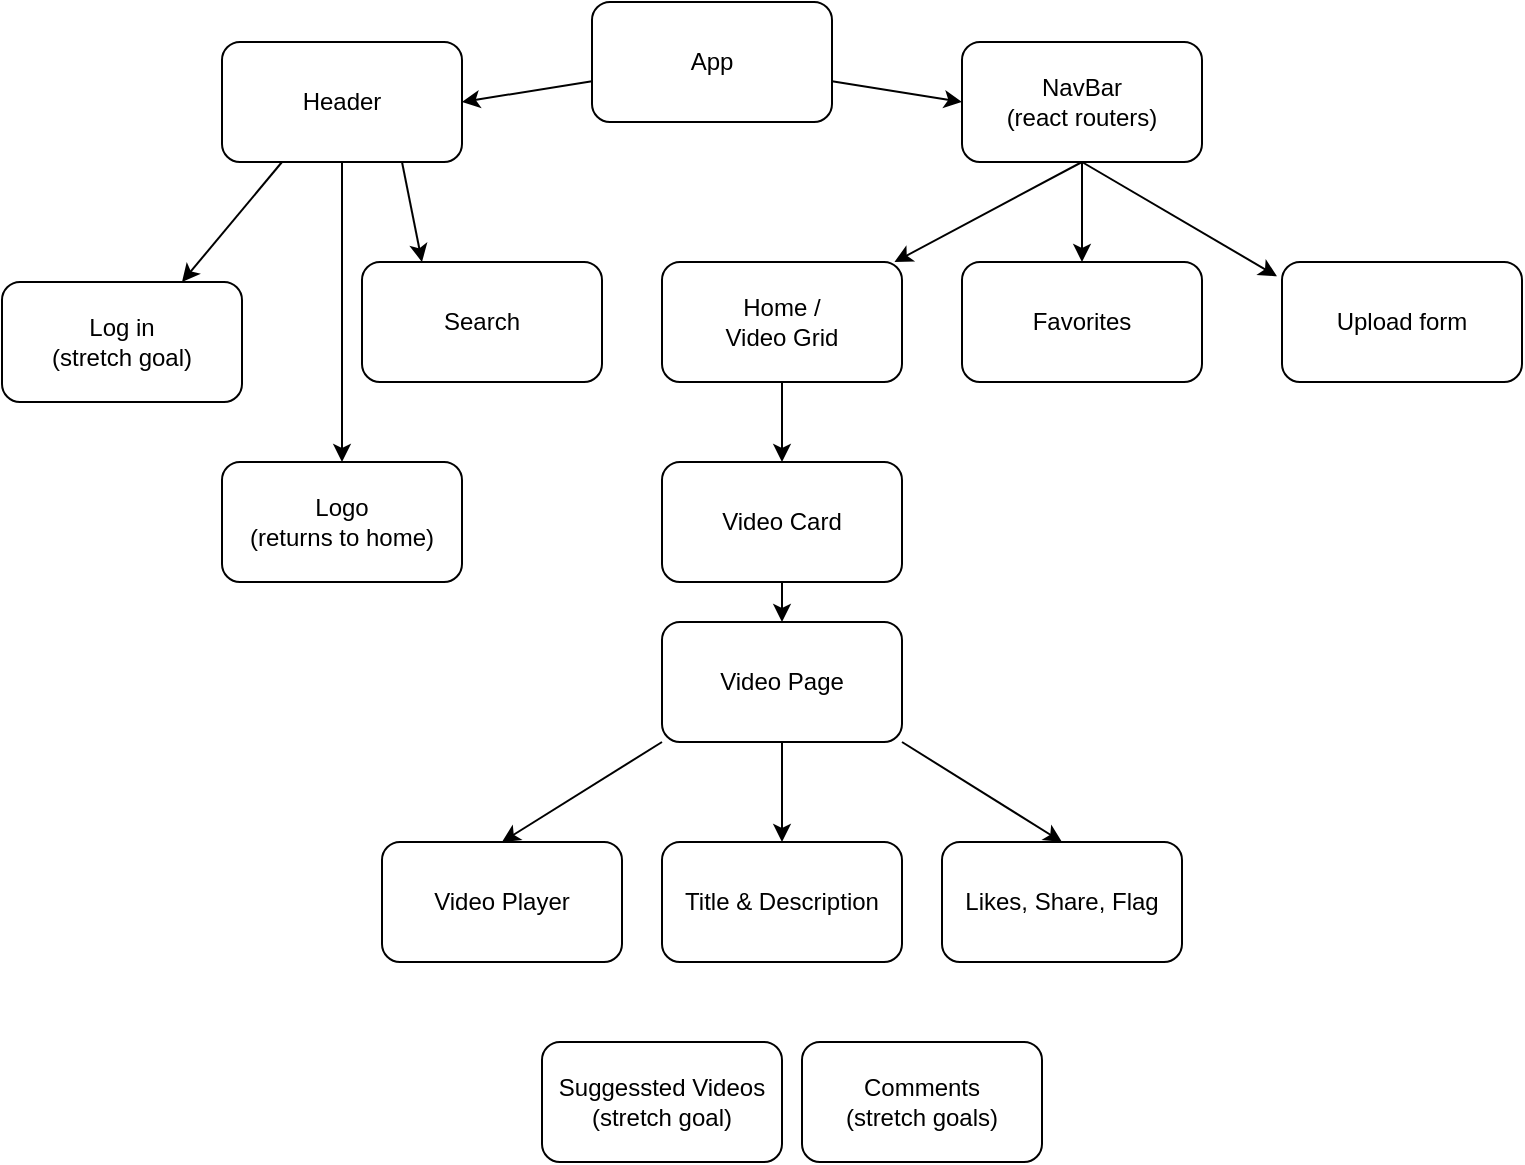 <mxfile>
    <diagram id="sEdvOfymQdm_JejVC1te" name="Page-1">
        <mxGraphModel dx="1303" dy="771" grid="1" gridSize="10" guides="1" tooltips="1" connect="1" arrows="1" fold="1" page="1" pageScale="1" pageWidth="850" pageHeight="1100" math="0" shadow="0">
            <root>
                <mxCell id="0"/>
                <mxCell id="1" parent="0"/>
                <mxCell id="12" style="edgeStyle=none;html=1;entryX=1;entryY=0.5;entryDx=0;entryDy=0;" parent="1" source="2" target="3" edge="1">
                    <mxGeometry relative="1" as="geometry"/>
                </mxCell>
                <mxCell id="13" style="edgeStyle=none;html=1;entryX=0;entryY=0.5;entryDx=0;entryDy=0;" parent="1" source="2" target="6" edge="1">
                    <mxGeometry relative="1" as="geometry"/>
                </mxCell>
                <mxCell id="20" style="edgeStyle=none;html=1;" parent="1" source="2" edge="1">
                    <mxGeometry relative="1" as="geometry">
                        <mxPoint x="450" y="70" as="targetPoint"/>
                    </mxGeometry>
                </mxCell>
                <mxCell id="2" value="App" style="rounded=1;whiteSpace=wrap;html=1;" parent="1" vertex="1">
                    <mxGeometry x="365" y="10" width="120" height="60" as="geometry"/>
                </mxCell>
                <mxCell id="17" style="edgeStyle=none;html=1;exitX=0.25;exitY=1;exitDx=0;exitDy=0;entryX=0.75;entryY=0;entryDx=0;entryDy=0;" parent="1" source="3" target="4" edge="1">
                    <mxGeometry relative="1" as="geometry"/>
                </mxCell>
                <mxCell id="18" style="edgeStyle=none;html=1;exitX=0.75;exitY=1;exitDx=0;exitDy=0;entryX=0.25;entryY=0;entryDx=0;entryDy=0;" parent="1" source="3" target="5" edge="1">
                    <mxGeometry relative="1" as="geometry"/>
                </mxCell>
                <mxCell id="40" style="edgeStyle=none;html=1;" edge="1" parent="1" source="3" target="39">
                    <mxGeometry relative="1" as="geometry"/>
                </mxCell>
                <mxCell id="3" value="Header" style="rounded=1;whiteSpace=wrap;html=1;" parent="1" vertex="1">
                    <mxGeometry x="180" y="30" width="120" height="60" as="geometry"/>
                </mxCell>
                <mxCell id="4" value="Log in&lt;br&gt;(stretch goal)" style="rounded=1;whiteSpace=wrap;html=1;" parent="1" vertex="1">
                    <mxGeometry x="70" y="150" width="120" height="60" as="geometry"/>
                </mxCell>
                <mxCell id="5" value="Search" style="rounded=1;whiteSpace=wrap;html=1;" parent="1" vertex="1">
                    <mxGeometry x="250" y="140" width="120" height="60" as="geometry"/>
                </mxCell>
                <mxCell id="14" style="edgeStyle=none;html=1;entryX=-0.021;entryY=0.119;entryDx=0;entryDy=0;entryPerimeter=0;exitX=0.5;exitY=1;exitDx=0;exitDy=0;" parent="1" source="6" target="9" edge="1">
                    <mxGeometry relative="1" as="geometry"/>
                </mxCell>
                <mxCell id="16" style="edgeStyle=none;html=1;exitX=0.5;exitY=1;exitDx=0;exitDy=0;" parent="1" source="6" target="8" edge="1">
                    <mxGeometry relative="1" as="geometry"/>
                </mxCell>
                <mxCell id="28" style="edgeStyle=none;html=1;exitX=0.5;exitY=1;exitDx=0;exitDy=0;entryX=0.5;entryY=0;entryDx=0;entryDy=0;" parent="1" source="6" target="27" edge="1">
                    <mxGeometry relative="1" as="geometry"/>
                </mxCell>
                <mxCell id="6" value="NavBar&lt;br&gt;(react routers)" style="rounded=1;whiteSpace=wrap;html=1;" parent="1" vertex="1">
                    <mxGeometry x="550" y="30" width="120" height="60" as="geometry"/>
                </mxCell>
                <mxCell id="38" style="edgeStyle=none;html=1;" edge="1" parent="1" source="8" target="21">
                    <mxGeometry relative="1" as="geometry"/>
                </mxCell>
                <mxCell id="8" value="Home / &lt;br&gt;Video Grid" style="rounded=1;whiteSpace=wrap;html=1;" parent="1" vertex="1">
                    <mxGeometry x="400" y="140" width="120" height="60" as="geometry"/>
                </mxCell>
                <mxCell id="9" value="Upload form" style="rounded=1;whiteSpace=wrap;html=1;" parent="1" vertex="1">
                    <mxGeometry x="710" y="140" width="120" height="60" as="geometry"/>
                </mxCell>
                <mxCell id="31" style="edgeStyle=none;html=1;entryX=0.5;entryY=0;entryDx=0;entryDy=0;exitX=0;exitY=1;exitDx=0;exitDy=0;" parent="1" source="11" target="23" edge="1">
                    <mxGeometry relative="1" as="geometry"/>
                </mxCell>
                <mxCell id="32" style="edgeStyle=none;html=1;entryX=0.5;entryY=0;entryDx=0;entryDy=0;" parent="1" source="11" target="24" edge="1">
                    <mxGeometry relative="1" as="geometry"/>
                </mxCell>
                <mxCell id="33" style="edgeStyle=none;html=1;exitX=1;exitY=1;exitDx=0;exitDy=0;entryX=0.5;entryY=0;entryDx=0;entryDy=0;" parent="1" source="11" target="26" edge="1">
                    <mxGeometry relative="1" as="geometry"/>
                </mxCell>
                <mxCell id="11" value="Video Page" style="rounded=1;whiteSpace=wrap;html=1;" parent="1" vertex="1">
                    <mxGeometry x="400" y="320" width="120" height="60" as="geometry"/>
                </mxCell>
                <mxCell id="37" style="edgeStyle=none;html=1;" edge="1" parent="1" source="21" target="11">
                    <mxGeometry relative="1" as="geometry"/>
                </mxCell>
                <mxCell id="21" value="Video Card" style="rounded=1;whiteSpace=wrap;html=1;" parent="1" vertex="1">
                    <mxGeometry x="400" y="240" width="120" height="60" as="geometry"/>
                </mxCell>
                <mxCell id="23" value="Video Player" style="rounded=1;whiteSpace=wrap;html=1;" parent="1" vertex="1">
                    <mxGeometry x="260" y="430" width="120" height="60" as="geometry"/>
                </mxCell>
                <mxCell id="24" value="Title &amp;amp; Description" style="rounded=1;whiteSpace=wrap;html=1;" parent="1" vertex="1">
                    <mxGeometry x="400" y="430" width="120" height="60" as="geometry"/>
                </mxCell>
                <mxCell id="25" value="Comments&lt;br&gt;(stretch goals)" style="rounded=1;whiteSpace=wrap;html=1;" parent="1" vertex="1">
                    <mxGeometry x="470" y="530" width="120" height="60" as="geometry"/>
                </mxCell>
                <mxCell id="26" value="Likes, Share, Flag" style="rounded=1;whiteSpace=wrap;html=1;" parent="1" vertex="1">
                    <mxGeometry x="540" y="430" width="120" height="60" as="geometry"/>
                </mxCell>
                <mxCell id="27" value="Favorites" style="rounded=1;whiteSpace=wrap;html=1;" parent="1" vertex="1">
                    <mxGeometry x="550" y="140" width="120" height="60" as="geometry"/>
                </mxCell>
                <mxCell id="30" value="Suggessted Videos&lt;br&gt;(stretch goal)" style="rounded=1;whiteSpace=wrap;html=1;" parent="1" vertex="1">
                    <mxGeometry x="340" y="530" width="120" height="60" as="geometry"/>
                </mxCell>
                <mxCell id="39" value="Logo&lt;br&gt;(returns to home)" style="rounded=1;whiteSpace=wrap;html=1;" vertex="1" parent="1">
                    <mxGeometry x="180" y="240" width="120" height="60" as="geometry"/>
                </mxCell>
            </root>
        </mxGraphModel>
    </diagram>
</mxfile>